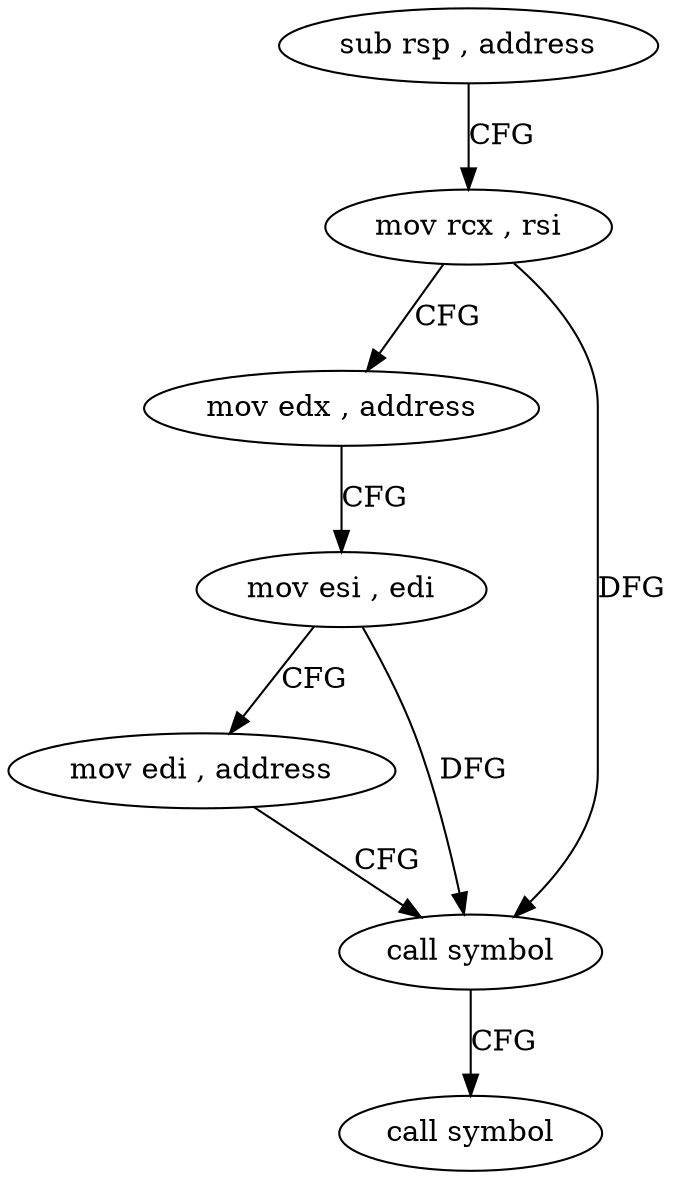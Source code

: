 digraph "func" {
"4232809" [label = "sub rsp , address" ]
"4232813" [label = "mov rcx , rsi" ]
"4232816" [label = "mov edx , address" ]
"4232821" [label = "mov esi , edi" ]
"4232823" [label = "mov edi , address" ]
"4232828" [label = "call symbol" ]
"4232833" [label = "call symbol" ]
"4232809" -> "4232813" [ label = "CFG" ]
"4232813" -> "4232816" [ label = "CFG" ]
"4232813" -> "4232828" [ label = "DFG" ]
"4232816" -> "4232821" [ label = "CFG" ]
"4232821" -> "4232823" [ label = "CFG" ]
"4232821" -> "4232828" [ label = "DFG" ]
"4232823" -> "4232828" [ label = "CFG" ]
"4232828" -> "4232833" [ label = "CFG" ]
}
